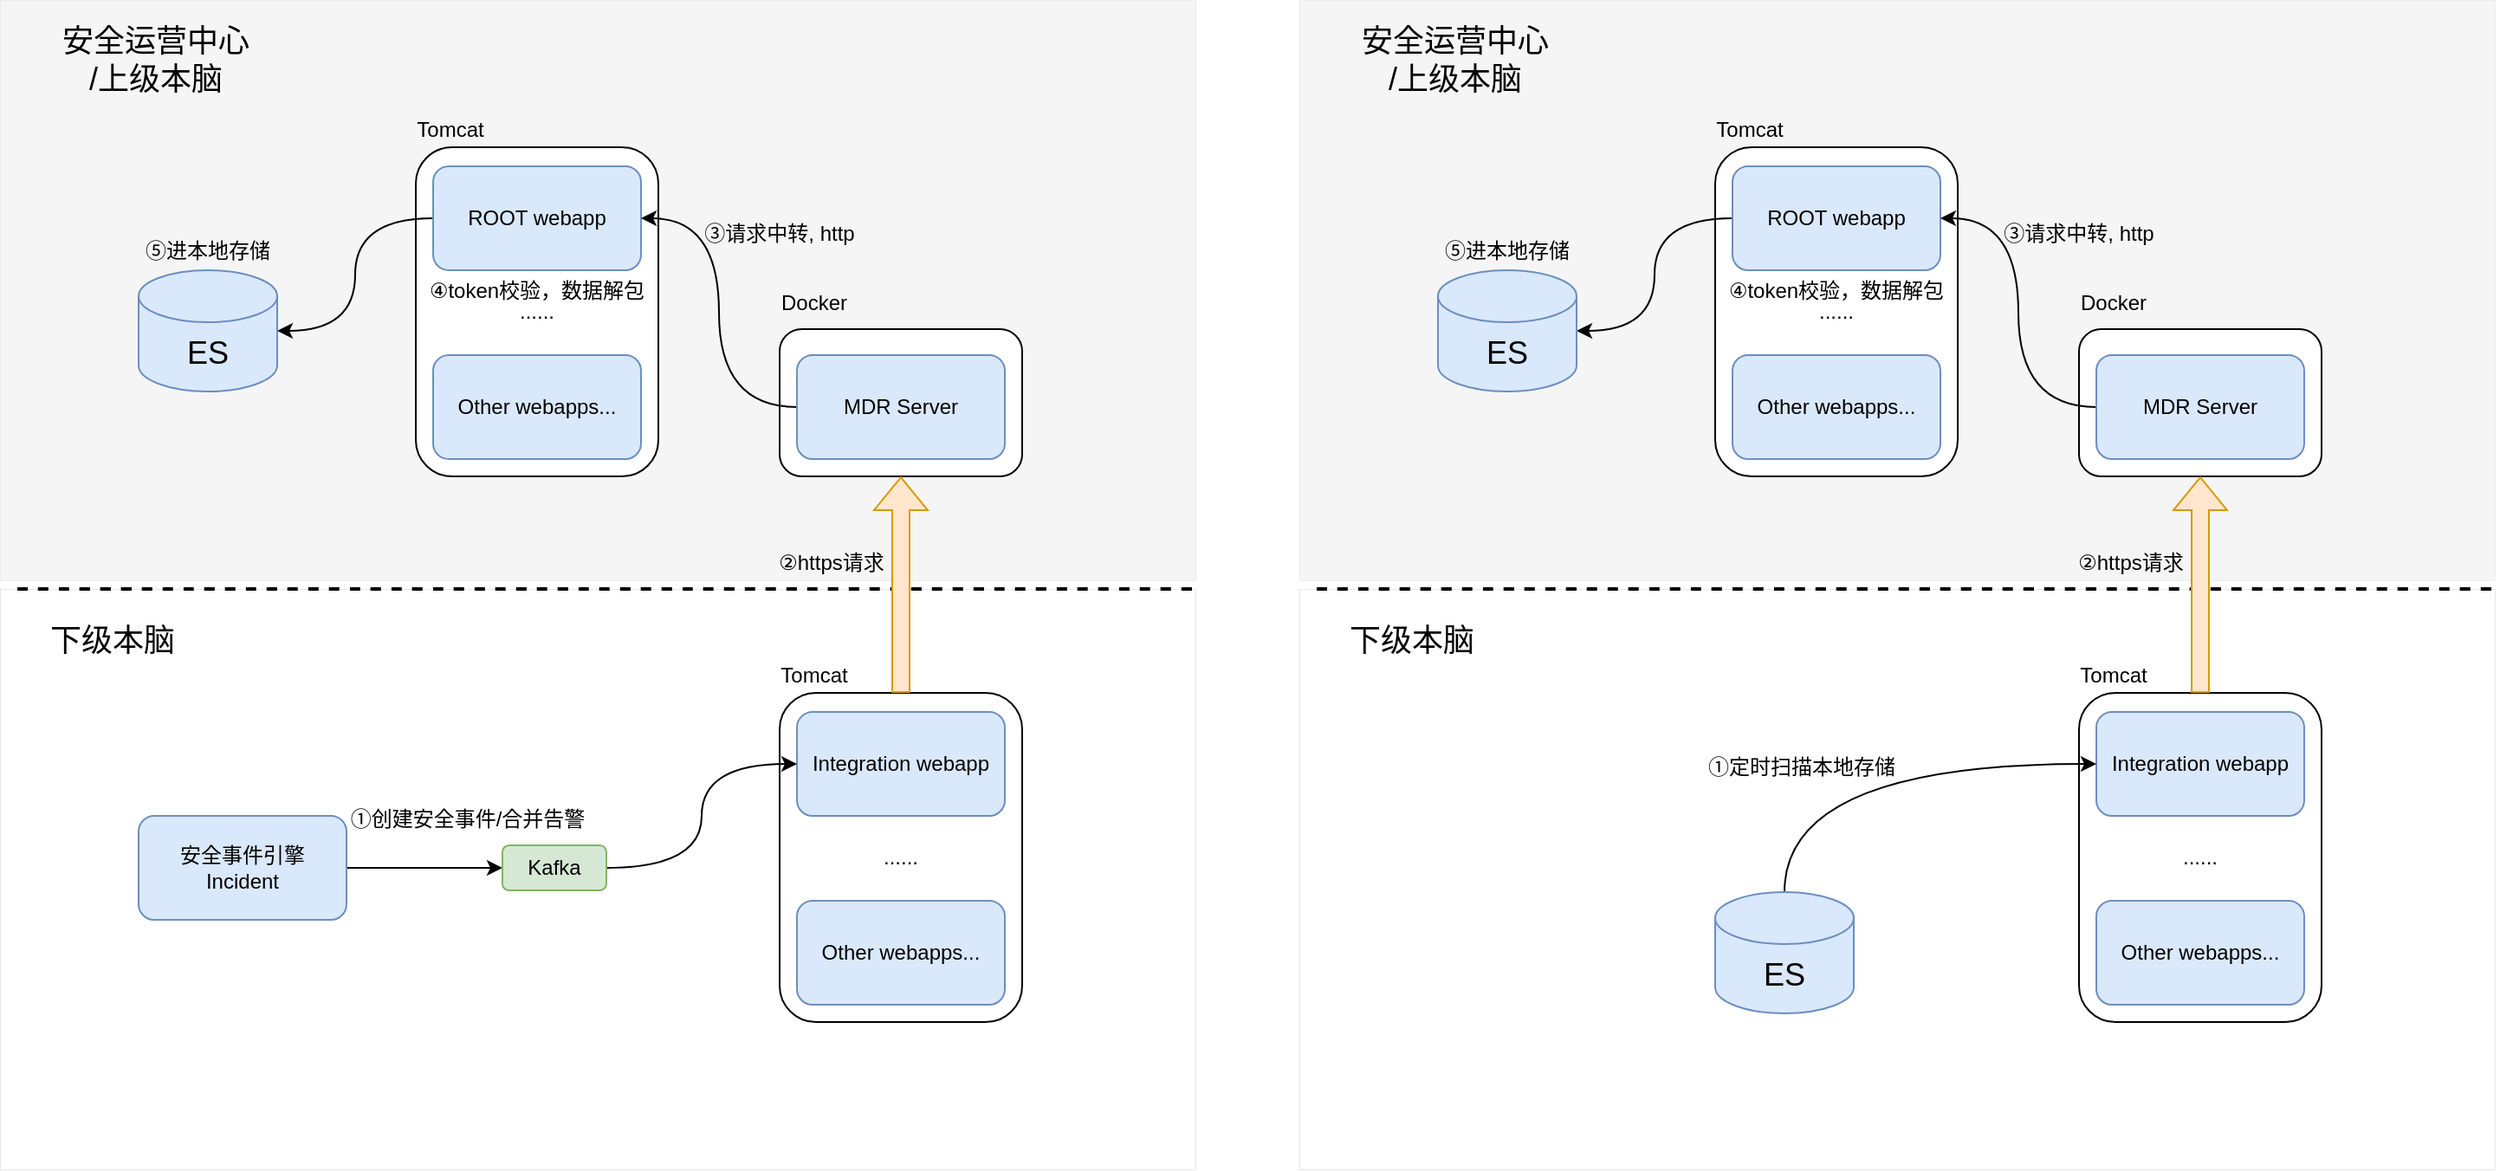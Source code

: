 <mxfile version="16.5.5" type="github">
  <diagram id="UOJdwzbtwYN2rPoAhhm7" name="Page-1">
    <mxGraphModel dx="2190" dy="1891" grid="1" gridSize="10" guides="1" tooltips="1" connect="1" arrows="1" fold="1" page="1" pageScale="1" pageWidth="827" pageHeight="1169" math="0" shadow="0">
      <root>
        <mxCell id="0" />
        <mxCell id="1" parent="0" />
        <mxCell id="0EoxK94FhnO9HcPfSLpR-15" value="" style="rounded=0;whiteSpace=wrap;html=1;dashed=1;strokeWidth=0;" vertex="1" parent="1">
          <mxGeometry x="-370" y="290" width="690" height="335" as="geometry" />
        </mxCell>
        <mxCell id="0EoxK94FhnO9HcPfSLpR-10" value="" style="edgeStyle=orthogonalEdgeStyle;rounded=0;orthogonalLoop=1;jettySize=auto;html=1;" edge="1" parent="1" source="0EoxK94FhnO9HcPfSLpR-1" target="0EoxK94FhnO9HcPfSLpR-9">
          <mxGeometry relative="1" as="geometry" />
        </mxCell>
        <mxCell id="0EoxK94FhnO9HcPfSLpR-1" value="安全事件引擎&lt;br&gt;Incident" style="rounded=1;whiteSpace=wrap;html=1;fillColor=#dae8fc;strokeColor=#6c8ebf;" vertex="1" parent="1">
          <mxGeometry x="-290" y="421" width="120" height="60" as="geometry" />
        </mxCell>
        <mxCell id="0EoxK94FhnO9HcPfSLpR-3" value="Tomcat" style="text;html=1;strokeColor=none;fillColor=none;align=center;verticalAlign=middle;whiteSpace=wrap;rounded=0;" vertex="1" parent="1">
          <mxGeometry x="70" y="325" width="60" height="30" as="geometry" />
        </mxCell>
        <mxCell id="0EoxK94FhnO9HcPfSLpR-4" value="" style="rounded=1;whiteSpace=wrap;html=1;" vertex="1" parent="1">
          <mxGeometry x="80" y="350" width="140" height="190" as="geometry" />
        </mxCell>
        <mxCell id="0EoxK94FhnO9HcPfSLpR-5" value="Integration webapp" style="rounded=1;whiteSpace=wrap;html=1;fillColor=#dae8fc;strokeColor=#6c8ebf;" vertex="1" parent="1">
          <mxGeometry x="90" y="361" width="120" height="60" as="geometry" />
        </mxCell>
        <mxCell id="0EoxK94FhnO9HcPfSLpR-6" value="Other webapps..." style="rounded=1;whiteSpace=wrap;html=1;fillColor=#dae8fc;strokeColor=#6c8ebf;" vertex="1" parent="1">
          <mxGeometry x="90" y="470" width="120" height="60" as="geometry" />
        </mxCell>
        <mxCell id="0EoxK94FhnO9HcPfSLpR-7" value="......" style="text;html=1;strokeColor=none;fillColor=none;align=center;verticalAlign=middle;whiteSpace=wrap;rounded=0;" vertex="1" parent="1">
          <mxGeometry x="120" y="430" width="60" height="30" as="geometry" />
        </mxCell>
        <mxCell id="0EoxK94FhnO9HcPfSLpR-12" value="" style="edgeStyle=orthogonalEdgeStyle;rounded=0;orthogonalLoop=1;jettySize=auto;html=1;entryX=0;entryY=0.5;entryDx=0;entryDy=0;curved=1;" edge="1" parent="1" source="0EoxK94FhnO9HcPfSLpR-9" target="0EoxK94FhnO9HcPfSLpR-5">
          <mxGeometry relative="1" as="geometry" />
        </mxCell>
        <mxCell id="0EoxK94FhnO9HcPfSLpR-9" value="Kafka" style="rounded=1;whiteSpace=wrap;html=1;fillColor=#d5e8d4;strokeColor=#82b366;" vertex="1" parent="1">
          <mxGeometry x="-80" y="438" width="60" height="26" as="geometry" />
        </mxCell>
        <mxCell id="0EoxK94FhnO9HcPfSLpR-11" value="①创建安全事件/合并告警" style="text;html=1;strokeColor=none;fillColor=none;align=center;verticalAlign=middle;whiteSpace=wrap;rounded=0;" vertex="1" parent="1">
          <mxGeometry x="-170" y="408" width="140" height="30" as="geometry" />
        </mxCell>
        <mxCell id="0EoxK94FhnO9HcPfSLpR-14" value="" style="endArrow=none;dashed=1;html=1;strokeWidth=2;rounded=0;curved=1;" edge="1" parent="1">
          <mxGeometry width="50" height="50" relative="1" as="geometry">
            <mxPoint x="-360" y="290" as="sourcePoint" />
            <mxPoint x="320" y="290" as="targetPoint" />
          </mxGeometry>
        </mxCell>
        <mxCell id="0EoxK94FhnO9HcPfSLpR-16" value="下级本脑" style="text;html=1;strokeColor=none;fillColor=none;align=center;verticalAlign=middle;whiteSpace=wrap;rounded=0;dashed=1;fontSize=18;" vertex="1" parent="1">
          <mxGeometry x="-360" y="305" width="110" height="30" as="geometry" />
        </mxCell>
        <mxCell id="0EoxK94FhnO9HcPfSLpR-17" value="" style="rounded=0;whiteSpace=wrap;html=1;dashed=1;strokeWidth=0;fillColor=#f5f5f5;fontColor=#333333;strokeColor=#666666;" vertex="1" parent="1">
          <mxGeometry x="-370" y="-50" width="690" height="335" as="geometry" />
        </mxCell>
        <mxCell id="0EoxK94FhnO9HcPfSLpR-18" value="安全运营中心&lt;br&gt;/上级本脑" style="text;html=1;strokeColor=none;fillColor=none;align=center;verticalAlign=middle;whiteSpace=wrap;rounded=0;dashed=1;fontSize=18;" vertex="1" parent="1">
          <mxGeometry x="-360" y="-30" width="160" height="30" as="geometry" />
        </mxCell>
        <mxCell id="0EoxK94FhnO9HcPfSLpR-21" value="Tomcat" style="text;html=1;strokeColor=none;fillColor=none;align=center;verticalAlign=middle;whiteSpace=wrap;rounded=0;" vertex="1" parent="1">
          <mxGeometry x="-140" y="10" width="60" height="30" as="geometry" />
        </mxCell>
        <mxCell id="0EoxK94FhnO9HcPfSLpR-22" value="" style="rounded=1;whiteSpace=wrap;html=1;" vertex="1" parent="1">
          <mxGeometry x="-130" y="35" width="140" height="190" as="geometry" />
        </mxCell>
        <mxCell id="0EoxK94FhnO9HcPfSLpR-27" value="" style="edgeStyle=orthogonalEdgeStyle;curved=1;rounded=0;orthogonalLoop=1;jettySize=auto;html=1;fontSize=18;" edge="1" parent="1" source="0EoxK94FhnO9HcPfSLpR-23" target="0EoxK94FhnO9HcPfSLpR-26">
          <mxGeometry relative="1" as="geometry" />
        </mxCell>
        <mxCell id="0EoxK94FhnO9HcPfSLpR-23" value="ROOT webapp" style="rounded=1;whiteSpace=wrap;html=1;fillColor=#dae8fc;strokeColor=#6c8ebf;" vertex="1" parent="1">
          <mxGeometry x="-120" y="46" width="120" height="60" as="geometry" />
        </mxCell>
        <mxCell id="0EoxK94FhnO9HcPfSLpR-24" value="Other webapps..." style="rounded=1;whiteSpace=wrap;html=1;fillColor=#dae8fc;strokeColor=#6c8ebf;" vertex="1" parent="1">
          <mxGeometry x="-120" y="155" width="120" height="60" as="geometry" />
        </mxCell>
        <mxCell id="0EoxK94FhnO9HcPfSLpR-25" value="......" style="text;html=1;strokeColor=none;fillColor=none;align=center;verticalAlign=middle;whiteSpace=wrap;rounded=0;" vertex="1" parent="1">
          <mxGeometry x="-90" y="115" width="60" height="30" as="geometry" />
        </mxCell>
        <mxCell id="0EoxK94FhnO9HcPfSLpR-26" value="ES" style="shape=cylinder3;whiteSpace=wrap;html=1;boundedLbl=1;backgroundOutline=1;size=15;fontSize=18;strokeWidth=1;fillColor=#dae8fc;strokeColor=#6c8ebf;" vertex="1" parent="1">
          <mxGeometry x="-290" y="106" width="80" height="70" as="geometry" />
        </mxCell>
        <mxCell id="0EoxK94FhnO9HcPfSLpR-28" value="⑤进本地存储" style="text;html=1;strokeColor=none;fillColor=none;align=center;verticalAlign=middle;whiteSpace=wrap;rounded=0;" vertex="1" parent="1">
          <mxGeometry x="-320" y="80" width="140" height="30" as="geometry" />
        </mxCell>
        <mxCell id="0EoxK94FhnO9HcPfSLpR-29" value="②https请求" style="text;html=1;strokeColor=none;fillColor=none;align=center;verticalAlign=middle;whiteSpace=wrap;rounded=0;" vertex="1" parent="1">
          <mxGeometry x="40" y="260" width="140" height="30" as="geometry" />
        </mxCell>
        <mxCell id="0EoxK94FhnO9HcPfSLpR-30" value="" style="rounded=1;whiteSpace=wrap;html=1;" vertex="1" parent="1">
          <mxGeometry x="80" y="140" width="140" height="85" as="geometry" />
        </mxCell>
        <mxCell id="0EoxK94FhnO9HcPfSLpR-31" value="Docker" style="text;html=1;strokeColor=none;fillColor=none;align=center;verticalAlign=middle;whiteSpace=wrap;rounded=0;" vertex="1" parent="1">
          <mxGeometry x="70" y="110" width="60" height="30" as="geometry" />
        </mxCell>
        <mxCell id="0EoxK94FhnO9HcPfSLpR-34" value="" style="edgeStyle=orthogonalEdgeStyle;curved=1;rounded=0;orthogonalLoop=1;jettySize=auto;html=1;fontSize=18;entryX=1;entryY=0.5;entryDx=0;entryDy=0;" edge="1" parent="1" source="0EoxK94FhnO9HcPfSLpR-32" target="0EoxK94FhnO9HcPfSLpR-23">
          <mxGeometry relative="1" as="geometry" />
        </mxCell>
        <mxCell id="0EoxK94FhnO9HcPfSLpR-32" value="MDR Server" style="rounded=1;whiteSpace=wrap;html=1;fillColor=#dae8fc;strokeColor=#6c8ebf;" vertex="1" parent="1">
          <mxGeometry x="90" y="155" width="120" height="60" as="geometry" />
        </mxCell>
        <mxCell id="0EoxK94FhnO9HcPfSLpR-20" value="" style="shape=flexArrow;endArrow=classic;html=1;rounded=0;fontSize=18;curved=1;fillColor=#ffe6cc;strokeColor=#d79b00;entryX=0.5;entryY=1;entryDx=0;entryDy=0;exitX=0.5;exitY=0;exitDx=0;exitDy=0;" edge="1" parent="1" source="0EoxK94FhnO9HcPfSLpR-4" target="0EoxK94FhnO9HcPfSLpR-30">
          <mxGeometry width="50" height="50" relative="1" as="geometry">
            <mxPoint x="150" y="340" as="sourcePoint" />
            <mxPoint x="150" y="240" as="targetPoint" />
          </mxGeometry>
        </mxCell>
        <mxCell id="0EoxK94FhnO9HcPfSLpR-35" value="③请求中转, http" style="text;html=1;strokeColor=none;fillColor=none;align=center;verticalAlign=middle;whiteSpace=wrap;rounded=0;" vertex="1" parent="1">
          <mxGeometry x="10" y="70" width="140" height="30" as="geometry" />
        </mxCell>
        <mxCell id="0EoxK94FhnO9HcPfSLpR-36" value="④token校验，数据解包" style="text;html=1;strokeColor=none;fillColor=none;align=center;verticalAlign=middle;whiteSpace=wrap;rounded=0;" vertex="1" parent="1">
          <mxGeometry x="-130" y="102.5" width="140" height="30" as="geometry" />
        </mxCell>
        <mxCell id="0EoxK94FhnO9HcPfSLpR-37" value="" style="rounded=0;whiteSpace=wrap;html=1;dashed=1;strokeWidth=0;" vertex="1" parent="1">
          <mxGeometry x="380" y="290" width="690" height="335" as="geometry" />
        </mxCell>
        <mxCell id="0EoxK94FhnO9HcPfSLpR-40" value="Tomcat" style="text;html=1;strokeColor=none;fillColor=none;align=center;verticalAlign=middle;whiteSpace=wrap;rounded=0;" vertex="1" parent="1">
          <mxGeometry x="820" y="325" width="60" height="30" as="geometry" />
        </mxCell>
        <mxCell id="0EoxK94FhnO9HcPfSLpR-41" value="" style="rounded=1;whiteSpace=wrap;html=1;" vertex="1" parent="1">
          <mxGeometry x="830" y="350" width="140" height="190" as="geometry" />
        </mxCell>
        <mxCell id="0EoxK94FhnO9HcPfSLpR-42" value="Integration webapp" style="rounded=1;whiteSpace=wrap;html=1;fillColor=#dae8fc;strokeColor=#6c8ebf;" vertex="1" parent="1">
          <mxGeometry x="840" y="361" width="120" height="60" as="geometry" />
        </mxCell>
        <mxCell id="0EoxK94FhnO9HcPfSLpR-43" value="Other webapps..." style="rounded=1;whiteSpace=wrap;html=1;fillColor=#dae8fc;strokeColor=#6c8ebf;" vertex="1" parent="1">
          <mxGeometry x="840" y="470" width="120" height="60" as="geometry" />
        </mxCell>
        <mxCell id="0EoxK94FhnO9HcPfSLpR-44" value="......" style="text;html=1;strokeColor=none;fillColor=none;align=center;verticalAlign=middle;whiteSpace=wrap;rounded=0;" vertex="1" parent="1">
          <mxGeometry x="870" y="430" width="60" height="30" as="geometry" />
        </mxCell>
        <mxCell id="0EoxK94FhnO9HcPfSLpR-48" value="" style="endArrow=none;dashed=1;html=1;strokeWidth=2;rounded=0;curved=1;" edge="1" parent="1">
          <mxGeometry width="50" height="50" relative="1" as="geometry">
            <mxPoint x="390" y="290" as="sourcePoint" />
            <mxPoint x="1070" y="290" as="targetPoint" />
          </mxGeometry>
        </mxCell>
        <mxCell id="0EoxK94FhnO9HcPfSLpR-49" value="下级本脑" style="text;html=1;strokeColor=none;fillColor=none;align=center;verticalAlign=middle;whiteSpace=wrap;rounded=0;dashed=1;fontSize=18;" vertex="1" parent="1">
          <mxGeometry x="390" y="305" width="110" height="30" as="geometry" />
        </mxCell>
        <mxCell id="0EoxK94FhnO9HcPfSLpR-50" value="" style="rounded=0;whiteSpace=wrap;html=1;dashed=1;strokeWidth=0;fillColor=#f5f5f5;fontColor=#333333;strokeColor=#666666;" vertex="1" parent="1">
          <mxGeometry x="380" y="-50" width="690" height="335" as="geometry" />
        </mxCell>
        <mxCell id="0EoxK94FhnO9HcPfSLpR-51" value="安全运营中心&lt;br&gt;/上级本脑" style="text;html=1;strokeColor=none;fillColor=none;align=center;verticalAlign=middle;whiteSpace=wrap;rounded=0;dashed=1;fontSize=18;" vertex="1" parent="1">
          <mxGeometry x="390" y="-30" width="160" height="30" as="geometry" />
        </mxCell>
        <mxCell id="0EoxK94FhnO9HcPfSLpR-52" value="Tomcat" style="text;html=1;strokeColor=none;fillColor=none;align=center;verticalAlign=middle;whiteSpace=wrap;rounded=0;" vertex="1" parent="1">
          <mxGeometry x="610" y="10" width="60" height="30" as="geometry" />
        </mxCell>
        <mxCell id="0EoxK94FhnO9HcPfSLpR-53" value="" style="rounded=1;whiteSpace=wrap;html=1;" vertex="1" parent="1">
          <mxGeometry x="620" y="35" width="140" height="190" as="geometry" />
        </mxCell>
        <mxCell id="0EoxK94FhnO9HcPfSLpR-54" value="" style="edgeStyle=orthogonalEdgeStyle;curved=1;rounded=0;orthogonalLoop=1;jettySize=auto;html=1;fontSize=18;" edge="1" parent="1" source="0EoxK94FhnO9HcPfSLpR-55" target="0EoxK94FhnO9HcPfSLpR-58">
          <mxGeometry relative="1" as="geometry" />
        </mxCell>
        <mxCell id="0EoxK94FhnO9HcPfSLpR-55" value="ROOT webapp" style="rounded=1;whiteSpace=wrap;html=1;fillColor=#dae8fc;strokeColor=#6c8ebf;" vertex="1" parent="1">
          <mxGeometry x="630" y="46" width="120" height="60" as="geometry" />
        </mxCell>
        <mxCell id="0EoxK94FhnO9HcPfSLpR-56" value="Other webapps..." style="rounded=1;whiteSpace=wrap;html=1;fillColor=#dae8fc;strokeColor=#6c8ebf;" vertex="1" parent="1">
          <mxGeometry x="630" y="155" width="120" height="60" as="geometry" />
        </mxCell>
        <mxCell id="0EoxK94FhnO9HcPfSLpR-57" value="......" style="text;html=1;strokeColor=none;fillColor=none;align=center;verticalAlign=middle;whiteSpace=wrap;rounded=0;" vertex="1" parent="1">
          <mxGeometry x="660" y="115" width="60" height="30" as="geometry" />
        </mxCell>
        <mxCell id="0EoxK94FhnO9HcPfSLpR-58" value="ES" style="shape=cylinder3;whiteSpace=wrap;html=1;boundedLbl=1;backgroundOutline=1;size=15;fontSize=18;strokeWidth=1;fillColor=#dae8fc;strokeColor=#6c8ebf;" vertex="1" parent="1">
          <mxGeometry x="460" y="106" width="80" height="70" as="geometry" />
        </mxCell>
        <mxCell id="0EoxK94FhnO9HcPfSLpR-59" value="⑤进本地存储" style="text;html=1;strokeColor=none;fillColor=none;align=center;verticalAlign=middle;whiteSpace=wrap;rounded=0;" vertex="1" parent="1">
          <mxGeometry x="430" y="80" width="140" height="30" as="geometry" />
        </mxCell>
        <mxCell id="0EoxK94FhnO9HcPfSLpR-60" value="②https请求" style="text;html=1;strokeColor=none;fillColor=none;align=center;verticalAlign=middle;whiteSpace=wrap;rounded=0;" vertex="1" parent="1">
          <mxGeometry x="790" y="260" width="140" height="30" as="geometry" />
        </mxCell>
        <mxCell id="0EoxK94FhnO9HcPfSLpR-61" value="" style="rounded=1;whiteSpace=wrap;html=1;" vertex="1" parent="1">
          <mxGeometry x="830" y="140" width="140" height="85" as="geometry" />
        </mxCell>
        <mxCell id="0EoxK94FhnO9HcPfSLpR-62" value="Docker" style="text;html=1;strokeColor=none;fillColor=none;align=center;verticalAlign=middle;whiteSpace=wrap;rounded=0;" vertex="1" parent="1">
          <mxGeometry x="820" y="110" width="60" height="30" as="geometry" />
        </mxCell>
        <mxCell id="0EoxK94FhnO9HcPfSLpR-63" value="" style="edgeStyle=orthogonalEdgeStyle;curved=1;rounded=0;orthogonalLoop=1;jettySize=auto;html=1;fontSize=18;entryX=1;entryY=0.5;entryDx=0;entryDy=0;" edge="1" parent="1" source="0EoxK94FhnO9HcPfSLpR-64" target="0EoxK94FhnO9HcPfSLpR-55">
          <mxGeometry relative="1" as="geometry" />
        </mxCell>
        <mxCell id="0EoxK94FhnO9HcPfSLpR-64" value="MDR Server" style="rounded=1;whiteSpace=wrap;html=1;fillColor=#dae8fc;strokeColor=#6c8ebf;" vertex="1" parent="1">
          <mxGeometry x="840" y="155" width="120" height="60" as="geometry" />
        </mxCell>
        <mxCell id="0EoxK94FhnO9HcPfSLpR-65" value="" style="shape=flexArrow;endArrow=classic;html=1;rounded=0;fontSize=18;curved=1;fillColor=#ffe6cc;strokeColor=#d79b00;entryX=0.5;entryY=1;entryDx=0;entryDy=0;exitX=0.5;exitY=0;exitDx=0;exitDy=0;" edge="1" parent="1" source="0EoxK94FhnO9HcPfSLpR-41" target="0EoxK94FhnO9HcPfSLpR-61">
          <mxGeometry width="50" height="50" relative="1" as="geometry">
            <mxPoint x="900" y="340" as="sourcePoint" />
            <mxPoint x="900" y="240" as="targetPoint" />
          </mxGeometry>
        </mxCell>
        <mxCell id="0EoxK94FhnO9HcPfSLpR-66" value="③请求中转, http" style="text;html=1;strokeColor=none;fillColor=none;align=center;verticalAlign=middle;whiteSpace=wrap;rounded=0;" vertex="1" parent="1">
          <mxGeometry x="760" y="70" width="140" height="30" as="geometry" />
        </mxCell>
        <mxCell id="0EoxK94FhnO9HcPfSLpR-67" value="④token校验，数据解包" style="text;html=1;strokeColor=none;fillColor=none;align=center;verticalAlign=middle;whiteSpace=wrap;rounded=0;" vertex="1" parent="1">
          <mxGeometry x="620" y="102.5" width="140" height="30" as="geometry" />
        </mxCell>
        <mxCell id="0EoxK94FhnO9HcPfSLpR-69" value="" style="edgeStyle=orthogonalEdgeStyle;curved=1;rounded=0;orthogonalLoop=1;jettySize=auto;html=1;fontSize=18;entryX=0;entryY=0.5;entryDx=0;entryDy=0;exitX=0.5;exitY=0;exitDx=0;exitDy=0;exitPerimeter=0;" edge="1" parent="1" source="0EoxK94FhnO9HcPfSLpR-68" target="0EoxK94FhnO9HcPfSLpR-42">
          <mxGeometry relative="1" as="geometry">
            <mxPoint x="530" y="421" as="targetPoint" />
          </mxGeometry>
        </mxCell>
        <mxCell id="0EoxK94FhnO9HcPfSLpR-68" value="ES" style="shape=cylinder3;whiteSpace=wrap;html=1;boundedLbl=1;backgroundOutline=1;size=15;fontSize=18;strokeWidth=1;fillColor=#dae8fc;strokeColor=#6c8ebf;" vertex="1" parent="1">
          <mxGeometry x="620" y="465" width="80" height="70" as="geometry" />
        </mxCell>
        <mxCell id="0EoxK94FhnO9HcPfSLpR-70" value="①定时扫描本地存储" style="text;html=1;strokeColor=none;fillColor=none;align=center;verticalAlign=middle;whiteSpace=wrap;rounded=0;" vertex="1" parent="1">
          <mxGeometry x="600" y="378" width="140" height="30" as="geometry" />
        </mxCell>
      </root>
    </mxGraphModel>
  </diagram>
</mxfile>
